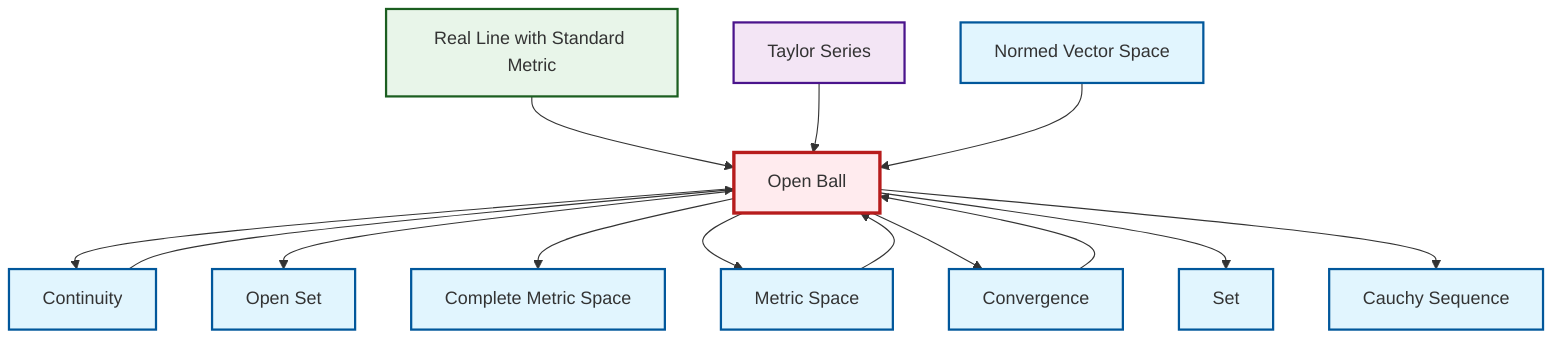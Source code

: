 graph TD
    classDef definition fill:#e1f5fe,stroke:#01579b,stroke-width:2px
    classDef theorem fill:#f3e5f5,stroke:#4a148c,stroke-width:2px
    classDef axiom fill:#fff3e0,stroke:#e65100,stroke-width:2px
    classDef example fill:#e8f5e9,stroke:#1b5e20,stroke-width:2px
    classDef current fill:#ffebee,stroke:#b71c1c,stroke-width:3px
    ex-real-line-metric["Real Line with Standard Metric"]:::example
    def-convergence["Convergence"]:::definition
    def-set["Set"]:::definition
    def-metric-space["Metric Space"]:::definition
    def-cauchy-sequence["Cauchy Sequence"]:::definition
    def-open-ball["Open Ball"]:::definition
    def-normed-vector-space["Normed Vector Space"]:::definition
    thm-taylor-series["Taylor Series"]:::theorem
    def-continuity["Continuity"]:::definition
    def-open-set["Open Set"]:::definition
    def-complete-metric-space["Complete Metric Space"]:::definition
    def-open-ball --> def-continuity
    def-open-ball --> def-open-set
    def-open-ball --> def-complete-metric-space
    ex-real-line-metric --> def-open-ball
    def-open-ball --> def-metric-space
    def-open-ball --> def-convergence
    thm-taylor-series --> def-open-ball
    def-normed-vector-space --> def-open-ball
    def-continuity --> def-open-ball
    def-metric-space --> def-open-ball
    def-open-ball --> def-set
    def-convergence --> def-open-ball
    def-open-ball --> def-cauchy-sequence
    class def-open-ball current